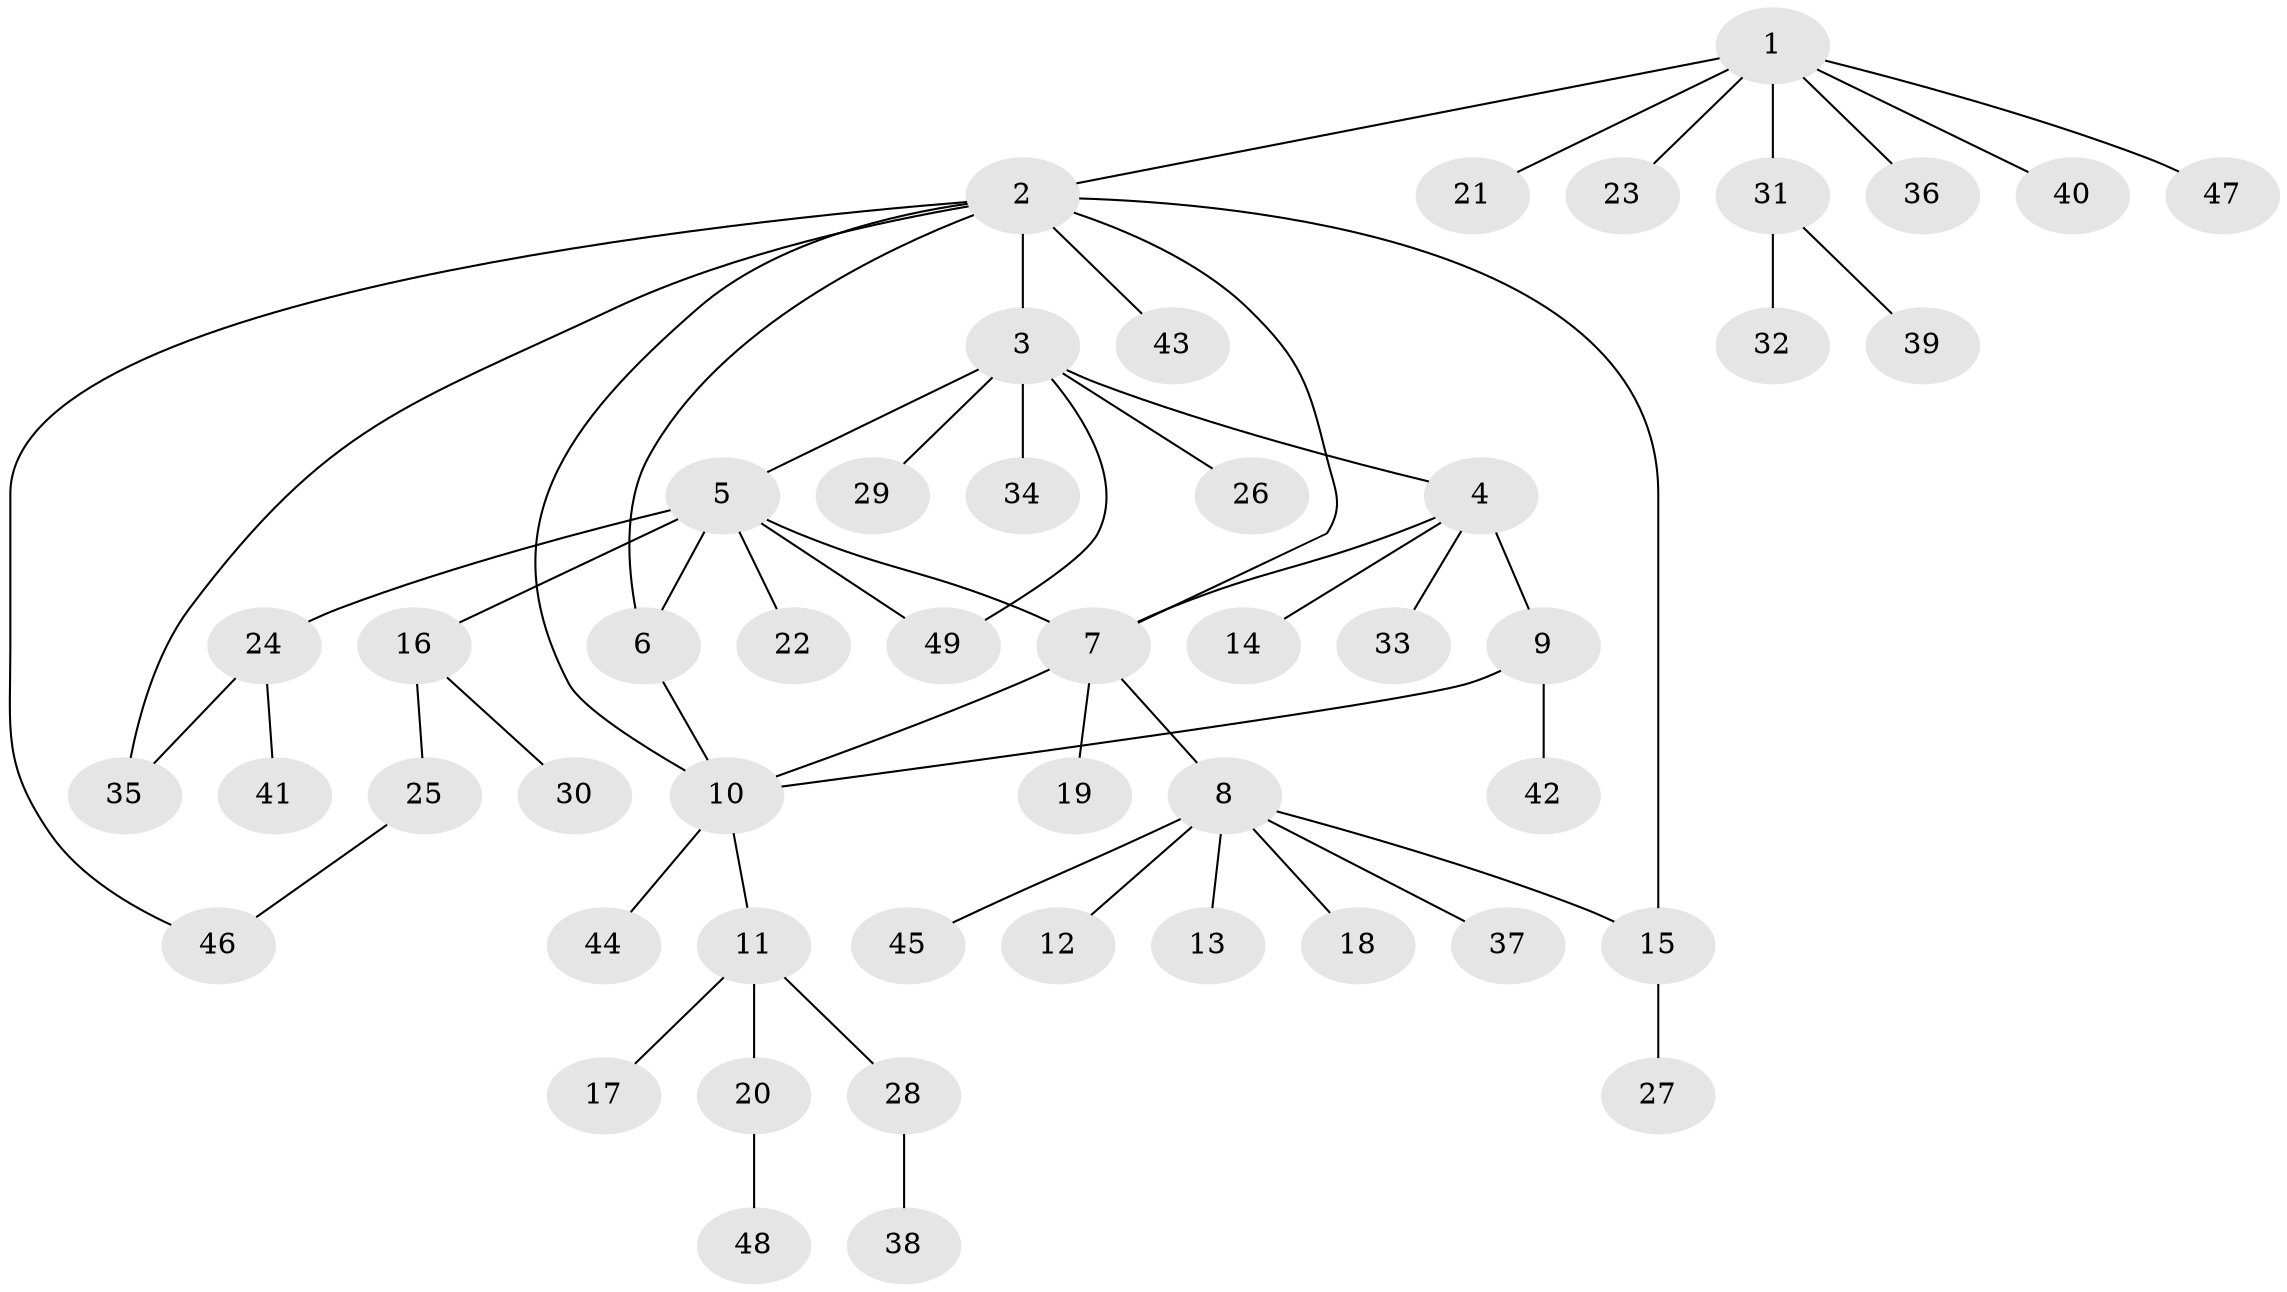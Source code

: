 // coarse degree distribution, {6: 0.11764705882352941, 7: 0.029411764705882353, 5: 0.029411764705882353, 9: 0.029411764705882353, 2: 0.14705882352941177, 4: 0.029411764705882353, 1: 0.5882352941176471, 3: 0.029411764705882353}
// Generated by graph-tools (version 1.1) at 2025/42/03/06/25 10:42:09]
// undirected, 49 vertices, 58 edges
graph export_dot {
graph [start="1"]
  node [color=gray90,style=filled];
  1;
  2;
  3;
  4;
  5;
  6;
  7;
  8;
  9;
  10;
  11;
  12;
  13;
  14;
  15;
  16;
  17;
  18;
  19;
  20;
  21;
  22;
  23;
  24;
  25;
  26;
  27;
  28;
  29;
  30;
  31;
  32;
  33;
  34;
  35;
  36;
  37;
  38;
  39;
  40;
  41;
  42;
  43;
  44;
  45;
  46;
  47;
  48;
  49;
  1 -- 2;
  1 -- 21;
  1 -- 23;
  1 -- 31;
  1 -- 36;
  1 -- 40;
  1 -- 47;
  2 -- 3;
  2 -- 6;
  2 -- 7;
  2 -- 10;
  2 -- 15;
  2 -- 35;
  2 -- 43;
  2 -- 46;
  3 -- 4;
  3 -- 5;
  3 -- 26;
  3 -- 29;
  3 -- 34;
  3 -- 49;
  4 -- 7;
  4 -- 9;
  4 -- 14;
  4 -- 33;
  5 -- 6;
  5 -- 7;
  5 -- 16;
  5 -- 22;
  5 -- 24;
  5 -- 49;
  6 -- 10;
  7 -- 8;
  7 -- 10;
  7 -- 19;
  8 -- 12;
  8 -- 13;
  8 -- 15;
  8 -- 18;
  8 -- 37;
  8 -- 45;
  9 -- 10;
  9 -- 42;
  10 -- 11;
  10 -- 44;
  11 -- 17;
  11 -- 20;
  11 -- 28;
  15 -- 27;
  16 -- 25;
  16 -- 30;
  20 -- 48;
  24 -- 35;
  24 -- 41;
  25 -- 46;
  28 -- 38;
  31 -- 32;
  31 -- 39;
}
